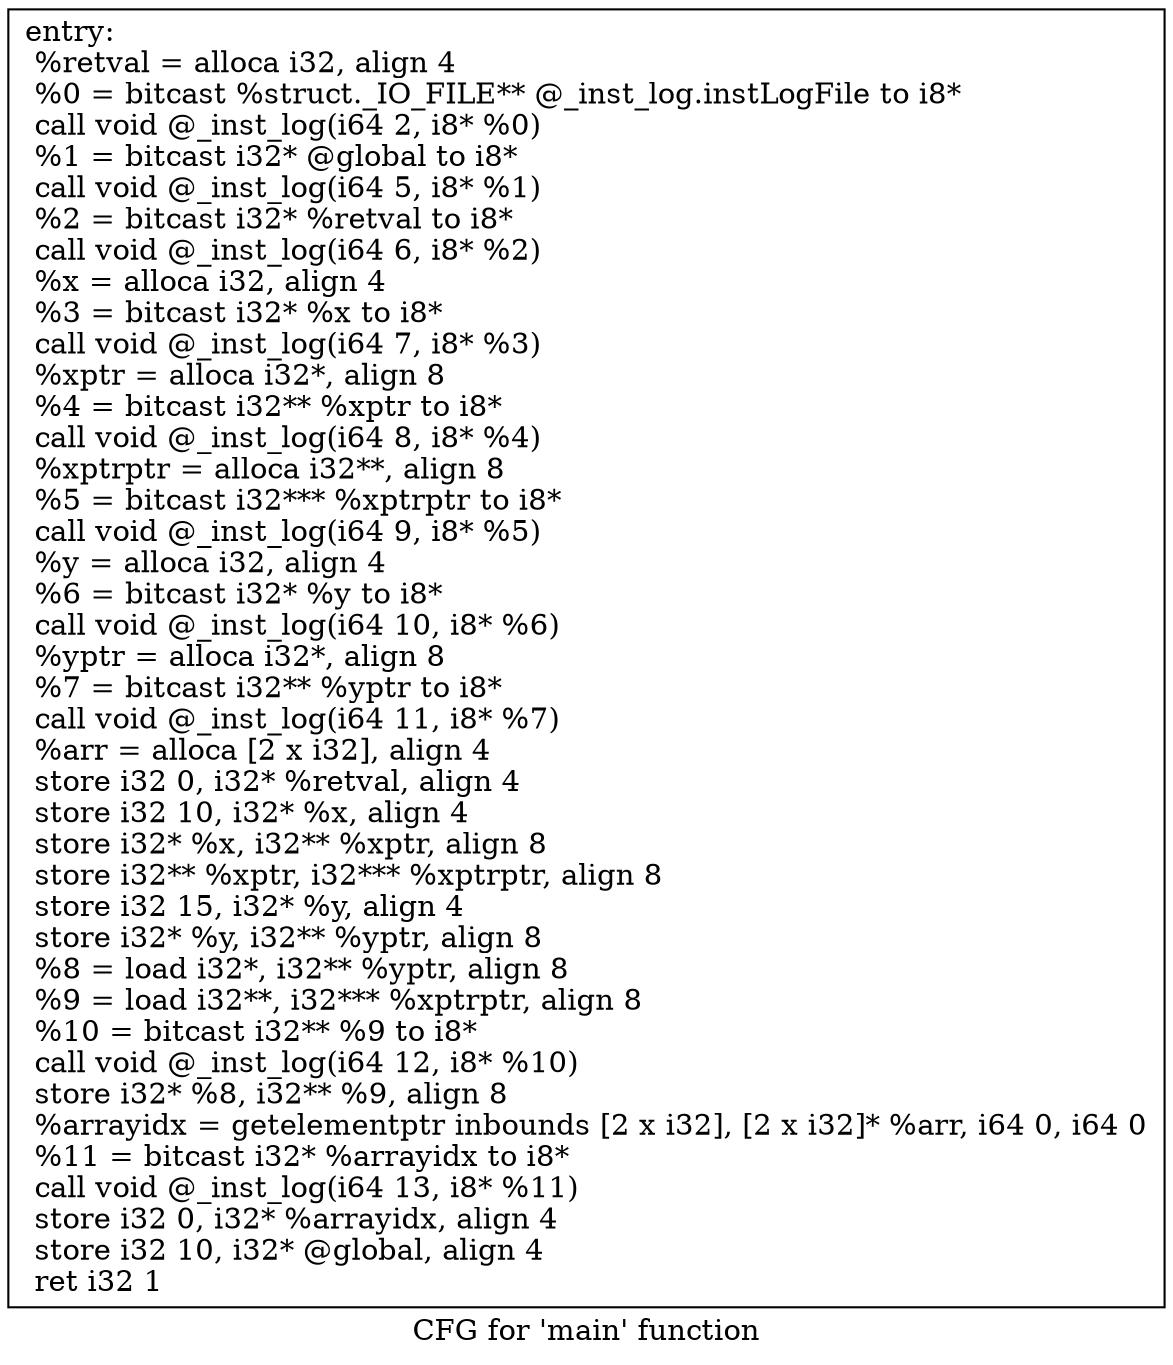 digraph "CFG for 'main' function" {
	label="CFG for 'main' function";

	Node0x55bc25ed8530 [shape=record,label="{entry:\l  %retval = alloca i32, align 4\l  %0 = bitcast %struct._IO_FILE** @_inst_log.instLogFile to i8*\l  call void @_inst_log(i64 2, i8* %0)\l  %1 = bitcast i32* @global to i8*\l  call void @_inst_log(i64 5, i8* %1)\l  %2 = bitcast i32* %retval to i8*\l  call void @_inst_log(i64 6, i8* %2)\l  %x = alloca i32, align 4\l  %3 = bitcast i32* %x to i8*\l  call void @_inst_log(i64 7, i8* %3)\l  %xptr = alloca i32*, align 8\l  %4 = bitcast i32** %xptr to i8*\l  call void @_inst_log(i64 8, i8* %4)\l  %xptrptr = alloca i32**, align 8\l  %5 = bitcast i32*** %xptrptr to i8*\l  call void @_inst_log(i64 9, i8* %5)\l  %y = alloca i32, align 4\l  %6 = bitcast i32* %y to i8*\l  call void @_inst_log(i64 10, i8* %6)\l  %yptr = alloca i32*, align 8\l  %7 = bitcast i32** %yptr to i8*\l  call void @_inst_log(i64 11, i8* %7)\l  %arr = alloca [2 x i32], align 4\l  store i32 0, i32* %retval, align 4\l  store i32 10, i32* %x, align 4\l  store i32* %x, i32** %xptr, align 8\l  store i32** %xptr, i32*** %xptrptr, align 8\l  store i32 15, i32* %y, align 4\l  store i32* %y, i32** %yptr, align 8\l  %8 = load i32*, i32** %yptr, align 8\l  %9 = load i32**, i32*** %xptrptr, align 8\l  %10 = bitcast i32** %9 to i8*\l  call void @_inst_log(i64 12, i8* %10)\l  store i32* %8, i32** %9, align 8\l  %arrayidx = getelementptr inbounds [2 x i32], [2 x i32]* %arr, i64 0, i64 0\l  %11 = bitcast i32* %arrayidx to i8*\l  call void @_inst_log(i64 13, i8* %11)\l  store i32 0, i32* %arrayidx, align 4\l  store i32 10, i32* @global, align 4\l  ret i32 1\l}"];
}
